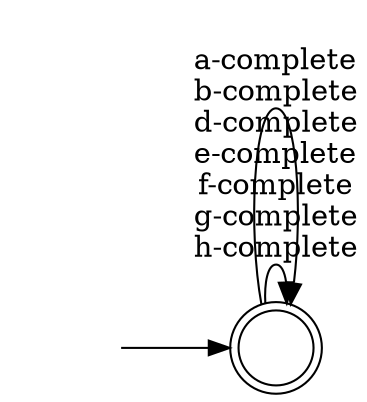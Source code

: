 digraph Automaton {
  rankdir = LR;
  0 [shape=doublecircle,label=""];
  initial [shape=plaintext,label=""];
  initial -> 0
  0 -> 0 [label="d-complete\ne-complete\nf-complete\ng-complete\nh-complete"]
  0 -> 0 [label="a-complete\nb-complete"]
}
